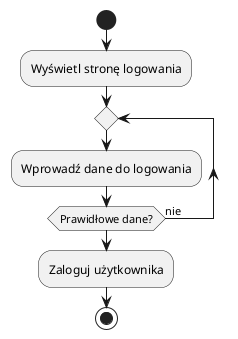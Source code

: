 @startuml
'https://plantuml.com/activity-diagram-beta

start
:Wyświetl stronę logowania;
    repeat
    :Wprowadź dane do logowania;
    repeat while (Prawidłowe dane?) is (nie)
:Zaloguj użytkownika;
stop

@enduml